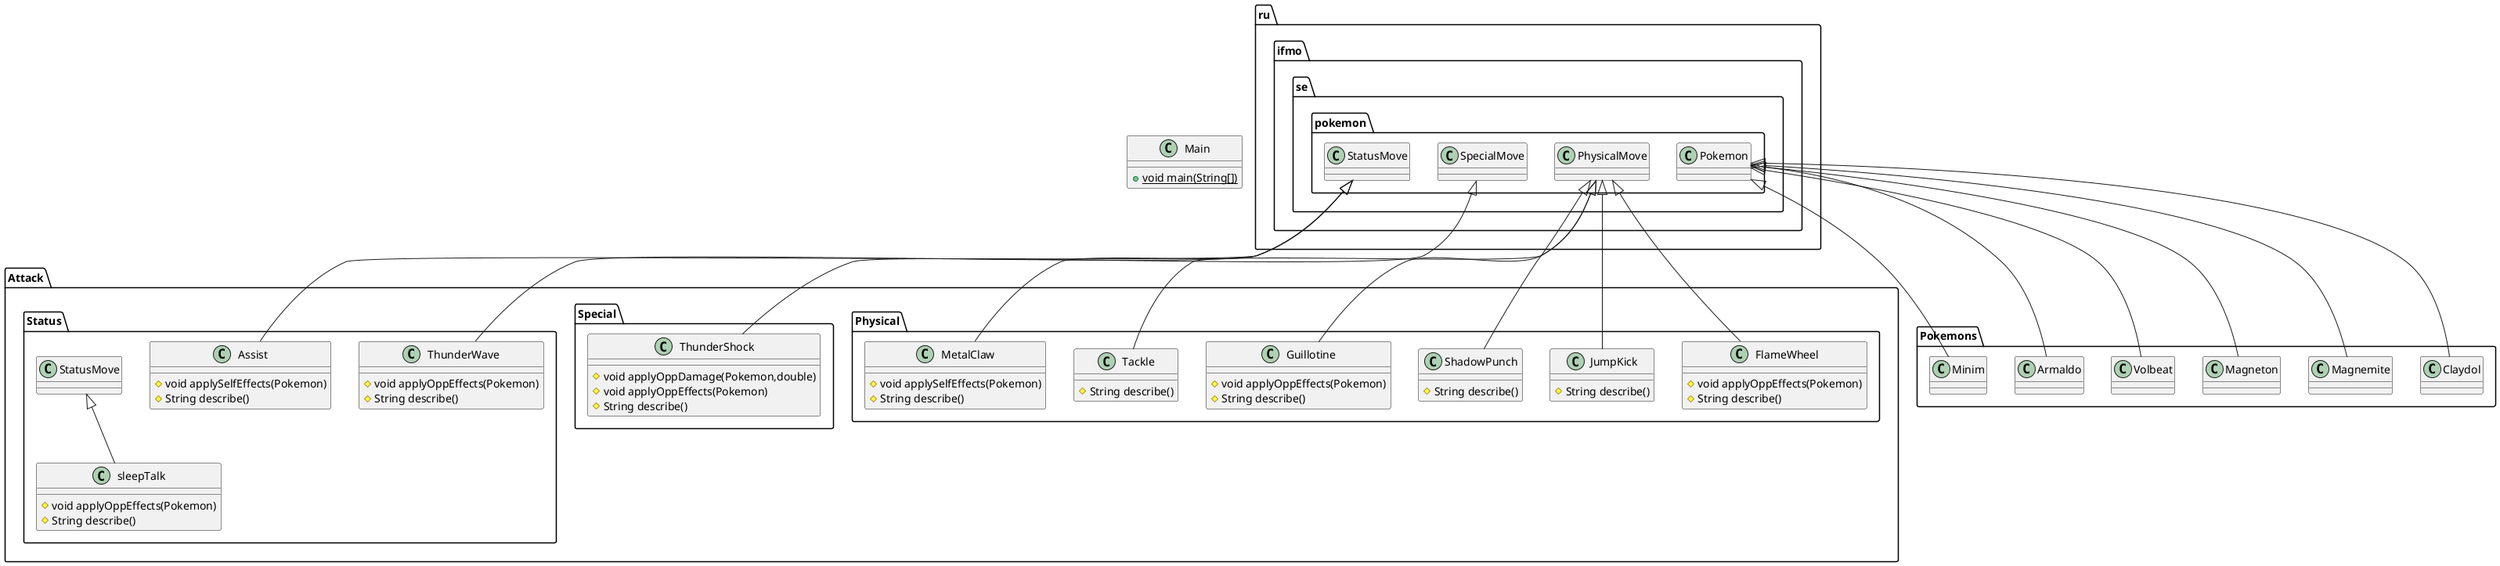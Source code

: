 @startuml
class Attack.Physical.ShadowPunch {
# String describe()
}
class Pokemons.Magneton {
}
class Pokemons.Volbeat {
}
class Pokemons.Armaldo {
}
class Pokemons.Minim {
}
class Pokemons.Claydol {
}
class Attack.Physical.Guillotine {
# void applyOppEffects(Pokemon)
# String describe()
}
class Attack.Physical.Tackle {
# String describe()
}
class Attack.Physical.FlameWheel {
# void applyOppEffects(Pokemon)
# String describe()
}
class Attack.Special.ThunderShock {
# void applyOppDamage(Pokemon,double)
# void applyOppEffects(Pokemon)
# String describe()
}
class Attack.Status.ThunderWave {
# void applyOppEffects(Pokemon)
# String describe()
}
class Attack.Physical.JumpKick {
# String describe()
}
class Attack.Status.Assist {
# void applySelfEffects(Pokemon)
# String describe()
}
class Attack.Physical.MetalClaw {
# void applySelfEffects(Pokemon)
# String describe()
}
class Main {
+ {static} void main(String[])
}
class Attack.Status.sleepTalk {
# void applyOppEffects(Pokemon)
# String describe()
}
class Pokemons.Magnemite {
}


ru.ifmo.se.pokemon.PhysicalMove <|-- Attack.Physical.ShadowPunch
ru.ifmo.se.pokemon.Pokemon <|-- Pokemons.Magneton
ru.ifmo.se.pokemon.Pokemon <|-- Pokemons.Volbeat
ru.ifmo.se.pokemon.Pokemon <|-- Pokemons.Armaldo
ru.ifmo.se.pokemon.Pokemon <|-- Pokemons.Minim
ru.ifmo.se.pokemon.Pokemon <|-- Pokemons.Claydol
ru.ifmo.se.pokemon.PhysicalMove <|-- Attack.Physical.Guillotine
ru.ifmo.se.pokemon.PhysicalMove <|-- Attack.Physical.Tackle
ru.ifmo.se.pokemon.PhysicalMove <|-- Attack.Physical.FlameWheel
ru.ifmo.se.pokemon.SpecialMove <|-- Attack.Special.ThunderShock
ru.ifmo.se.pokemon.StatusMove <|-- Attack.Status.ThunderWave
ru.ifmo.se.pokemon.PhysicalMove <|-- Attack.Physical.JumpKick
ru.ifmo.se.pokemon.StatusMove <|-- Attack.Status.Assist
ru.ifmo.se.pokemon.StatusMove <|-- Attack.Physical.MetalClaw
Attack.Status.StatusMove <|-- Attack.Status.sleepTalk
ru.ifmo.se.pokemon.Pokemon <|-- Pokemons.Magnemite
@enduml
